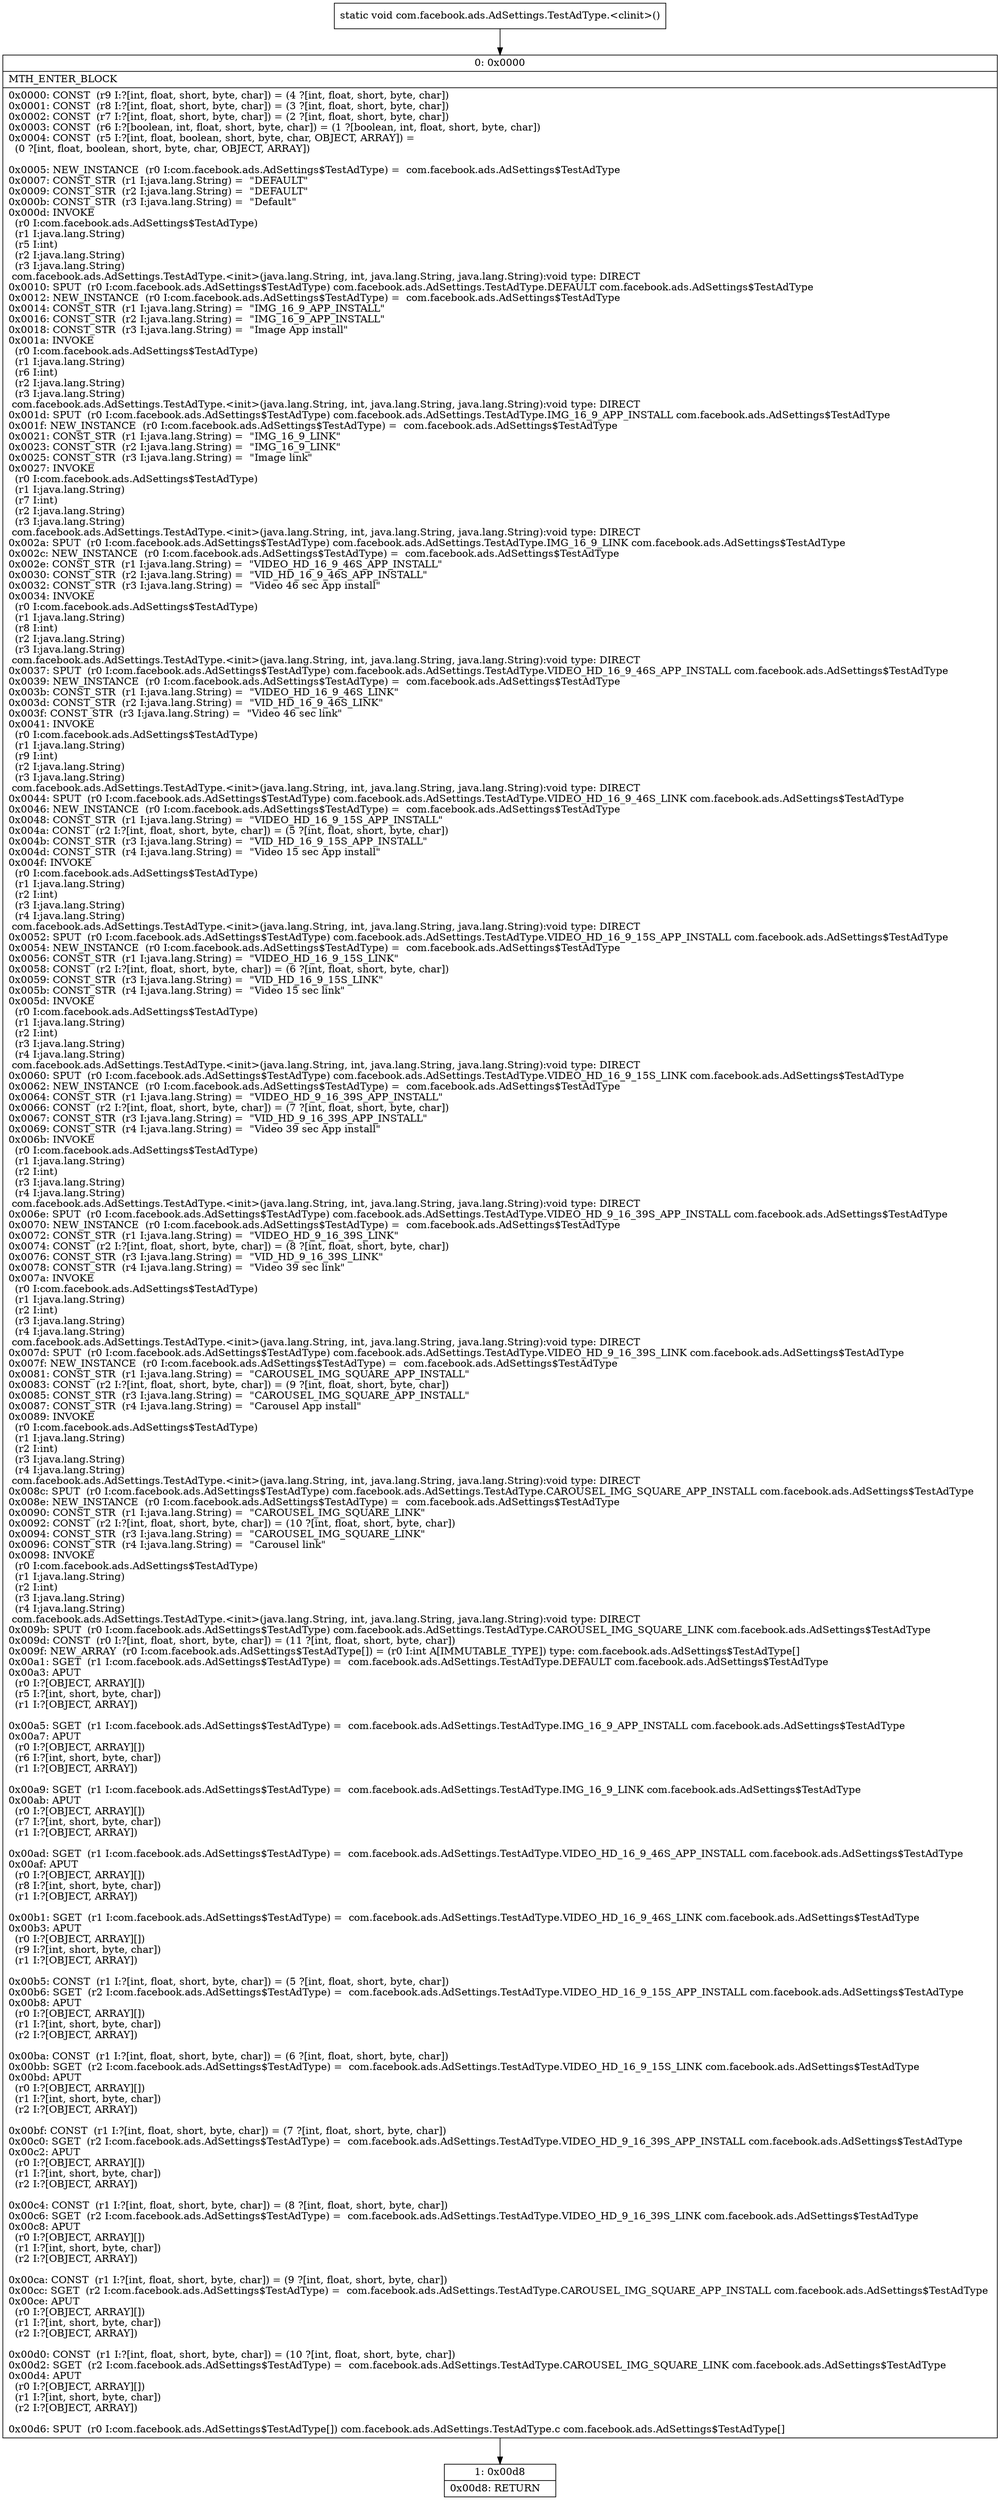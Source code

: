 digraph "CFG forcom.facebook.ads.AdSettings.TestAdType.\<clinit\>()V" {
Node_0 [shape=record,label="{0\:\ 0x0000|MTH_ENTER_BLOCK\l|0x0000: CONST  (r9 I:?[int, float, short, byte, char]) = (4 ?[int, float, short, byte, char]) \l0x0001: CONST  (r8 I:?[int, float, short, byte, char]) = (3 ?[int, float, short, byte, char]) \l0x0002: CONST  (r7 I:?[int, float, short, byte, char]) = (2 ?[int, float, short, byte, char]) \l0x0003: CONST  (r6 I:?[boolean, int, float, short, byte, char]) = (1 ?[boolean, int, float, short, byte, char]) \l0x0004: CONST  (r5 I:?[int, float, boolean, short, byte, char, OBJECT, ARRAY]) = \l  (0 ?[int, float, boolean, short, byte, char, OBJECT, ARRAY])\l \l0x0005: NEW_INSTANCE  (r0 I:com.facebook.ads.AdSettings$TestAdType) =  com.facebook.ads.AdSettings$TestAdType \l0x0007: CONST_STR  (r1 I:java.lang.String) =  \"DEFAULT\" \l0x0009: CONST_STR  (r2 I:java.lang.String) =  \"DEFAULT\" \l0x000b: CONST_STR  (r3 I:java.lang.String) =  \"Default\" \l0x000d: INVOKE  \l  (r0 I:com.facebook.ads.AdSettings$TestAdType)\l  (r1 I:java.lang.String)\l  (r5 I:int)\l  (r2 I:java.lang.String)\l  (r3 I:java.lang.String)\l com.facebook.ads.AdSettings.TestAdType.\<init\>(java.lang.String, int, java.lang.String, java.lang.String):void type: DIRECT \l0x0010: SPUT  (r0 I:com.facebook.ads.AdSettings$TestAdType) com.facebook.ads.AdSettings.TestAdType.DEFAULT com.facebook.ads.AdSettings$TestAdType \l0x0012: NEW_INSTANCE  (r0 I:com.facebook.ads.AdSettings$TestAdType) =  com.facebook.ads.AdSettings$TestAdType \l0x0014: CONST_STR  (r1 I:java.lang.String) =  \"IMG_16_9_APP_INSTALL\" \l0x0016: CONST_STR  (r2 I:java.lang.String) =  \"IMG_16_9_APP_INSTALL\" \l0x0018: CONST_STR  (r3 I:java.lang.String) =  \"Image App install\" \l0x001a: INVOKE  \l  (r0 I:com.facebook.ads.AdSettings$TestAdType)\l  (r1 I:java.lang.String)\l  (r6 I:int)\l  (r2 I:java.lang.String)\l  (r3 I:java.lang.String)\l com.facebook.ads.AdSettings.TestAdType.\<init\>(java.lang.String, int, java.lang.String, java.lang.String):void type: DIRECT \l0x001d: SPUT  (r0 I:com.facebook.ads.AdSettings$TestAdType) com.facebook.ads.AdSettings.TestAdType.IMG_16_9_APP_INSTALL com.facebook.ads.AdSettings$TestAdType \l0x001f: NEW_INSTANCE  (r0 I:com.facebook.ads.AdSettings$TestAdType) =  com.facebook.ads.AdSettings$TestAdType \l0x0021: CONST_STR  (r1 I:java.lang.String) =  \"IMG_16_9_LINK\" \l0x0023: CONST_STR  (r2 I:java.lang.String) =  \"IMG_16_9_LINK\" \l0x0025: CONST_STR  (r3 I:java.lang.String) =  \"Image link\" \l0x0027: INVOKE  \l  (r0 I:com.facebook.ads.AdSettings$TestAdType)\l  (r1 I:java.lang.String)\l  (r7 I:int)\l  (r2 I:java.lang.String)\l  (r3 I:java.lang.String)\l com.facebook.ads.AdSettings.TestAdType.\<init\>(java.lang.String, int, java.lang.String, java.lang.String):void type: DIRECT \l0x002a: SPUT  (r0 I:com.facebook.ads.AdSettings$TestAdType) com.facebook.ads.AdSettings.TestAdType.IMG_16_9_LINK com.facebook.ads.AdSettings$TestAdType \l0x002c: NEW_INSTANCE  (r0 I:com.facebook.ads.AdSettings$TestAdType) =  com.facebook.ads.AdSettings$TestAdType \l0x002e: CONST_STR  (r1 I:java.lang.String) =  \"VIDEO_HD_16_9_46S_APP_INSTALL\" \l0x0030: CONST_STR  (r2 I:java.lang.String) =  \"VID_HD_16_9_46S_APP_INSTALL\" \l0x0032: CONST_STR  (r3 I:java.lang.String) =  \"Video 46 sec App install\" \l0x0034: INVOKE  \l  (r0 I:com.facebook.ads.AdSettings$TestAdType)\l  (r1 I:java.lang.String)\l  (r8 I:int)\l  (r2 I:java.lang.String)\l  (r3 I:java.lang.String)\l com.facebook.ads.AdSettings.TestAdType.\<init\>(java.lang.String, int, java.lang.String, java.lang.String):void type: DIRECT \l0x0037: SPUT  (r0 I:com.facebook.ads.AdSettings$TestAdType) com.facebook.ads.AdSettings.TestAdType.VIDEO_HD_16_9_46S_APP_INSTALL com.facebook.ads.AdSettings$TestAdType \l0x0039: NEW_INSTANCE  (r0 I:com.facebook.ads.AdSettings$TestAdType) =  com.facebook.ads.AdSettings$TestAdType \l0x003b: CONST_STR  (r1 I:java.lang.String) =  \"VIDEO_HD_16_9_46S_LINK\" \l0x003d: CONST_STR  (r2 I:java.lang.String) =  \"VID_HD_16_9_46S_LINK\" \l0x003f: CONST_STR  (r3 I:java.lang.String) =  \"Video 46 sec link\" \l0x0041: INVOKE  \l  (r0 I:com.facebook.ads.AdSettings$TestAdType)\l  (r1 I:java.lang.String)\l  (r9 I:int)\l  (r2 I:java.lang.String)\l  (r3 I:java.lang.String)\l com.facebook.ads.AdSettings.TestAdType.\<init\>(java.lang.String, int, java.lang.String, java.lang.String):void type: DIRECT \l0x0044: SPUT  (r0 I:com.facebook.ads.AdSettings$TestAdType) com.facebook.ads.AdSettings.TestAdType.VIDEO_HD_16_9_46S_LINK com.facebook.ads.AdSettings$TestAdType \l0x0046: NEW_INSTANCE  (r0 I:com.facebook.ads.AdSettings$TestAdType) =  com.facebook.ads.AdSettings$TestAdType \l0x0048: CONST_STR  (r1 I:java.lang.String) =  \"VIDEO_HD_16_9_15S_APP_INSTALL\" \l0x004a: CONST  (r2 I:?[int, float, short, byte, char]) = (5 ?[int, float, short, byte, char]) \l0x004b: CONST_STR  (r3 I:java.lang.String) =  \"VID_HD_16_9_15S_APP_INSTALL\" \l0x004d: CONST_STR  (r4 I:java.lang.String) =  \"Video 15 sec App install\" \l0x004f: INVOKE  \l  (r0 I:com.facebook.ads.AdSettings$TestAdType)\l  (r1 I:java.lang.String)\l  (r2 I:int)\l  (r3 I:java.lang.String)\l  (r4 I:java.lang.String)\l com.facebook.ads.AdSettings.TestAdType.\<init\>(java.lang.String, int, java.lang.String, java.lang.String):void type: DIRECT \l0x0052: SPUT  (r0 I:com.facebook.ads.AdSettings$TestAdType) com.facebook.ads.AdSettings.TestAdType.VIDEO_HD_16_9_15S_APP_INSTALL com.facebook.ads.AdSettings$TestAdType \l0x0054: NEW_INSTANCE  (r0 I:com.facebook.ads.AdSettings$TestAdType) =  com.facebook.ads.AdSettings$TestAdType \l0x0056: CONST_STR  (r1 I:java.lang.String) =  \"VIDEO_HD_16_9_15S_LINK\" \l0x0058: CONST  (r2 I:?[int, float, short, byte, char]) = (6 ?[int, float, short, byte, char]) \l0x0059: CONST_STR  (r3 I:java.lang.String) =  \"VID_HD_16_9_15S_LINK\" \l0x005b: CONST_STR  (r4 I:java.lang.String) =  \"Video 15 sec link\" \l0x005d: INVOKE  \l  (r0 I:com.facebook.ads.AdSettings$TestAdType)\l  (r1 I:java.lang.String)\l  (r2 I:int)\l  (r3 I:java.lang.String)\l  (r4 I:java.lang.String)\l com.facebook.ads.AdSettings.TestAdType.\<init\>(java.lang.String, int, java.lang.String, java.lang.String):void type: DIRECT \l0x0060: SPUT  (r0 I:com.facebook.ads.AdSettings$TestAdType) com.facebook.ads.AdSettings.TestAdType.VIDEO_HD_16_9_15S_LINK com.facebook.ads.AdSettings$TestAdType \l0x0062: NEW_INSTANCE  (r0 I:com.facebook.ads.AdSettings$TestAdType) =  com.facebook.ads.AdSettings$TestAdType \l0x0064: CONST_STR  (r1 I:java.lang.String) =  \"VIDEO_HD_9_16_39S_APP_INSTALL\" \l0x0066: CONST  (r2 I:?[int, float, short, byte, char]) = (7 ?[int, float, short, byte, char]) \l0x0067: CONST_STR  (r3 I:java.lang.String) =  \"VID_HD_9_16_39S_APP_INSTALL\" \l0x0069: CONST_STR  (r4 I:java.lang.String) =  \"Video 39 sec App install\" \l0x006b: INVOKE  \l  (r0 I:com.facebook.ads.AdSettings$TestAdType)\l  (r1 I:java.lang.String)\l  (r2 I:int)\l  (r3 I:java.lang.String)\l  (r4 I:java.lang.String)\l com.facebook.ads.AdSettings.TestAdType.\<init\>(java.lang.String, int, java.lang.String, java.lang.String):void type: DIRECT \l0x006e: SPUT  (r0 I:com.facebook.ads.AdSettings$TestAdType) com.facebook.ads.AdSettings.TestAdType.VIDEO_HD_9_16_39S_APP_INSTALL com.facebook.ads.AdSettings$TestAdType \l0x0070: NEW_INSTANCE  (r0 I:com.facebook.ads.AdSettings$TestAdType) =  com.facebook.ads.AdSettings$TestAdType \l0x0072: CONST_STR  (r1 I:java.lang.String) =  \"VIDEO_HD_9_16_39S_LINK\" \l0x0074: CONST  (r2 I:?[int, float, short, byte, char]) = (8 ?[int, float, short, byte, char]) \l0x0076: CONST_STR  (r3 I:java.lang.String) =  \"VID_HD_9_16_39S_LINK\" \l0x0078: CONST_STR  (r4 I:java.lang.String) =  \"Video 39 sec link\" \l0x007a: INVOKE  \l  (r0 I:com.facebook.ads.AdSettings$TestAdType)\l  (r1 I:java.lang.String)\l  (r2 I:int)\l  (r3 I:java.lang.String)\l  (r4 I:java.lang.String)\l com.facebook.ads.AdSettings.TestAdType.\<init\>(java.lang.String, int, java.lang.String, java.lang.String):void type: DIRECT \l0x007d: SPUT  (r0 I:com.facebook.ads.AdSettings$TestAdType) com.facebook.ads.AdSettings.TestAdType.VIDEO_HD_9_16_39S_LINK com.facebook.ads.AdSettings$TestAdType \l0x007f: NEW_INSTANCE  (r0 I:com.facebook.ads.AdSettings$TestAdType) =  com.facebook.ads.AdSettings$TestAdType \l0x0081: CONST_STR  (r1 I:java.lang.String) =  \"CAROUSEL_IMG_SQUARE_APP_INSTALL\" \l0x0083: CONST  (r2 I:?[int, float, short, byte, char]) = (9 ?[int, float, short, byte, char]) \l0x0085: CONST_STR  (r3 I:java.lang.String) =  \"CAROUSEL_IMG_SQUARE_APP_INSTALL\" \l0x0087: CONST_STR  (r4 I:java.lang.String) =  \"Carousel App install\" \l0x0089: INVOKE  \l  (r0 I:com.facebook.ads.AdSettings$TestAdType)\l  (r1 I:java.lang.String)\l  (r2 I:int)\l  (r3 I:java.lang.String)\l  (r4 I:java.lang.String)\l com.facebook.ads.AdSettings.TestAdType.\<init\>(java.lang.String, int, java.lang.String, java.lang.String):void type: DIRECT \l0x008c: SPUT  (r0 I:com.facebook.ads.AdSettings$TestAdType) com.facebook.ads.AdSettings.TestAdType.CAROUSEL_IMG_SQUARE_APP_INSTALL com.facebook.ads.AdSettings$TestAdType \l0x008e: NEW_INSTANCE  (r0 I:com.facebook.ads.AdSettings$TestAdType) =  com.facebook.ads.AdSettings$TestAdType \l0x0090: CONST_STR  (r1 I:java.lang.String) =  \"CAROUSEL_IMG_SQUARE_LINK\" \l0x0092: CONST  (r2 I:?[int, float, short, byte, char]) = (10 ?[int, float, short, byte, char]) \l0x0094: CONST_STR  (r3 I:java.lang.String) =  \"CAROUSEL_IMG_SQUARE_LINK\" \l0x0096: CONST_STR  (r4 I:java.lang.String) =  \"Carousel link\" \l0x0098: INVOKE  \l  (r0 I:com.facebook.ads.AdSettings$TestAdType)\l  (r1 I:java.lang.String)\l  (r2 I:int)\l  (r3 I:java.lang.String)\l  (r4 I:java.lang.String)\l com.facebook.ads.AdSettings.TestAdType.\<init\>(java.lang.String, int, java.lang.String, java.lang.String):void type: DIRECT \l0x009b: SPUT  (r0 I:com.facebook.ads.AdSettings$TestAdType) com.facebook.ads.AdSettings.TestAdType.CAROUSEL_IMG_SQUARE_LINK com.facebook.ads.AdSettings$TestAdType \l0x009d: CONST  (r0 I:?[int, float, short, byte, char]) = (11 ?[int, float, short, byte, char]) \l0x009f: NEW_ARRAY  (r0 I:com.facebook.ads.AdSettings$TestAdType[]) = (r0 I:int A[IMMUTABLE_TYPE]) type: com.facebook.ads.AdSettings$TestAdType[] \l0x00a1: SGET  (r1 I:com.facebook.ads.AdSettings$TestAdType) =  com.facebook.ads.AdSettings.TestAdType.DEFAULT com.facebook.ads.AdSettings$TestAdType \l0x00a3: APUT  \l  (r0 I:?[OBJECT, ARRAY][])\l  (r5 I:?[int, short, byte, char])\l  (r1 I:?[OBJECT, ARRAY])\l \l0x00a5: SGET  (r1 I:com.facebook.ads.AdSettings$TestAdType) =  com.facebook.ads.AdSettings.TestAdType.IMG_16_9_APP_INSTALL com.facebook.ads.AdSettings$TestAdType \l0x00a7: APUT  \l  (r0 I:?[OBJECT, ARRAY][])\l  (r6 I:?[int, short, byte, char])\l  (r1 I:?[OBJECT, ARRAY])\l \l0x00a9: SGET  (r1 I:com.facebook.ads.AdSettings$TestAdType) =  com.facebook.ads.AdSettings.TestAdType.IMG_16_9_LINK com.facebook.ads.AdSettings$TestAdType \l0x00ab: APUT  \l  (r0 I:?[OBJECT, ARRAY][])\l  (r7 I:?[int, short, byte, char])\l  (r1 I:?[OBJECT, ARRAY])\l \l0x00ad: SGET  (r1 I:com.facebook.ads.AdSettings$TestAdType) =  com.facebook.ads.AdSettings.TestAdType.VIDEO_HD_16_9_46S_APP_INSTALL com.facebook.ads.AdSettings$TestAdType \l0x00af: APUT  \l  (r0 I:?[OBJECT, ARRAY][])\l  (r8 I:?[int, short, byte, char])\l  (r1 I:?[OBJECT, ARRAY])\l \l0x00b1: SGET  (r1 I:com.facebook.ads.AdSettings$TestAdType) =  com.facebook.ads.AdSettings.TestAdType.VIDEO_HD_16_9_46S_LINK com.facebook.ads.AdSettings$TestAdType \l0x00b3: APUT  \l  (r0 I:?[OBJECT, ARRAY][])\l  (r9 I:?[int, short, byte, char])\l  (r1 I:?[OBJECT, ARRAY])\l \l0x00b5: CONST  (r1 I:?[int, float, short, byte, char]) = (5 ?[int, float, short, byte, char]) \l0x00b6: SGET  (r2 I:com.facebook.ads.AdSettings$TestAdType) =  com.facebook.ads.AdSettings.TestAdType.VIDEO_HD_16_9_15S_APP_INSTALL com.facebook.ads.AdSettings$TestAdType \l0x00b8: APUT  \l  (r0 I:?[OBJECT, ARRAY][])\l  (r1 I:?[int, short, byte, char])\l  (r2 I:?[OBJECT, ARRAY])\l \l0x00ba: CONST  (r1 I:?[int, float, short, byte, char]) = (6 ?[int, float, short, byte, char]) \l0x00bb: SGET  (r2 I:com.facebook.ads.AdSettings$TestAdType) =  com.facebook.ads.AdSettings.TestAdType.VIDEO_HD_16_9_15S_LINK com.facebook.ads.AdSettings$TestAdType \l0x00bd: APUT  \l  (r0 I:?[OBJECT, ARRAY][])\l  (r1 I:?[int, short, byte, char])\l  (r2 I:?[OBJECT, ARRAY])\l \l0x00bf: CONST  (r1 I:?[int, float, short, byte, char]) = (7 ?[int, float, short, byte, char]) \l0x00c0: SGET  (r2 I:com.facebook.ads.AdSettings$TestAdType) =  com.facebook.ads.AdSettings.TestAdType.VIDEO_HD_9_16_39S_APP_INSTALL com.facebook.ads.AdSettings$TestAdType \l0x00c2: APUT  \l  (r0 I:?[OBJECT, ARRAY][])\l  (r1 I:?[int, short, byte, char])\l  (r2 I:?[OBJECT, ARRAY])\l \l0x00c4: CONST  (r1 I:?[int, float, short, byte, char]) = (8 ?[int, float, short, byte, char]) \l0x00c6: SGET  (r2 I:com.facebook.ads.AdSettings$TestAdType) =  com.facebook.ads.AdSettings.TestAdType.VIDEO_HD_9_16_39S_LINK com.facebook.ads.AdSettings$TestAdType \l0x00c8: APUT  \l  (r0 I:?[OBJECT, ARRAY][])\l  (r1 I:?[int, short, byte, char])\l  (r2 I:?[OBJECT, ARRAY])\l \l0x00ca: CONST  (r1 I:?[int, float, short, byte, char]) = (9 ?[int, float, short, byte, char]) \l0x00cc: SGET  (r2 I:com.facebook.ads.AdSettings$TestAdType) =  com.facebook.ads.AdSettings.TestAdType.CAROUSEL_IMG_SQUARE_APP_INSTALL com.facebook.ads.AdSettings$TestAdType \l0x00ce: APUT  \l  (r0 I:?[OBJECT, ARRAY][])\l  (r1 I:?[int, short, byte, char])\l  (r2 I:?[OBJECT, ARRAY])\l \l0x00d0: CONST  (r1 I:?[int, float, short, byte, char]) = (10 ?[int, float, short, byte, char]) \l0x00d2: SGET  (r2 I:com.facebook.ads.AdSettings$TestAdType) =  com.facebook.ads.AdSettings.TestAdType.CAROUSEL_IMG_SQUARE_LINK com.facebook.ads.AdSettings$TestAdType \l0x00d4: APUT  \l  (r0 I:?[OBJECT, ARRAY][])\l  (r1 I:?[int, short, byte, char])\l  (r2 I:?[OBJECT, ARRAY])\l \l0x00d6: SPUT  (r0 I:com.facebook.ads.AdSettings$TestAdType[]) com.facebook.ads.AdSettings.TestAdType.c com.facebook.ads.AdSettings$TestAdType[] \l}"];
Node_1 [shape=record,label="{1\:\ 0x00d8|0x00d8: RETURN   \l}"];
MethodNode[shape=record,label="{static void com.facebook.ads.AdSettings.TestAdType.\<clinit\>() }"];
MethodNode -> Node_0;
Node_0 -> Node_1;
}

